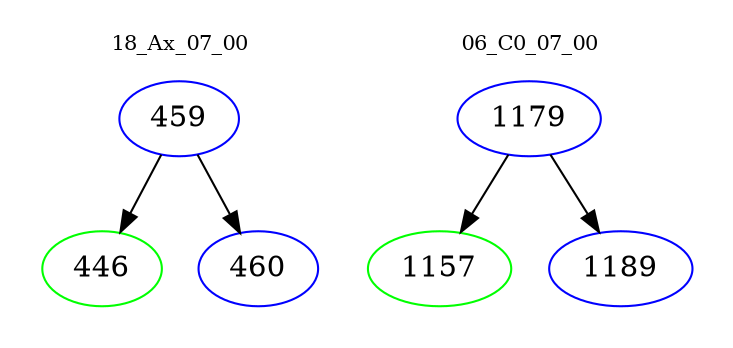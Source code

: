 digraph{
subgraph cluster_0 {
color = white
label = "18_Ax_07_00";
fontsize=10;
T0_459 [label="459", color="blue"]
T0_459 -> T0_446 [color="black"]
T0_446 [label="446", color="green"]
T0_459 -> T0_460 [color="black"]
T0_460 [label="460", color="blue"]
}
subgraph cluster_1 {
color = white
label = "06_C0_07_00";
fontsize=10;
T1_1179 [label="1179", color="blue"]
T1_1179 -> T1_1157 [color="black"]
T1_1157 [label="1157", color="green"]
T1_1179 -> T1_1189 [color="black"]
T1_1189 [label="1189", color="blue"]
}
}
